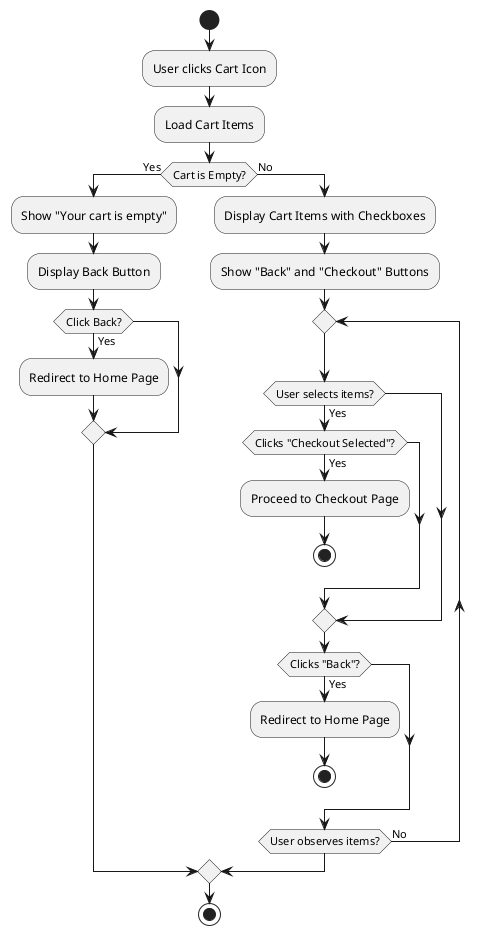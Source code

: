 @startuml
start
:User clicks Cart Icon;
:Load Cart Items;

if (Cart is Empty?) then (Yes)
    :Show "Your cart is empty";
    :Display Back Button;
    if (Click Back?) then (Yes)
        :Redirect to Home Page;
    endif
else (No)
    :Display Cart Items with Checkboxes;
    :Show "Back" and "Checkout" Buttons;
    
    repeat
        if (User selects items?) then (Yes)
            if (Clicks "Checkout Selected"?) then (Yes)
                :Proceed to Checkout Page;
                stop
            endif
        endif
        
        if (Clicks "Back"?) then (Yes)
            :Redirect to Home Page;
            stop
        endif
    repeat while (User observes items?) is (No)
endif

stop
@enduml
